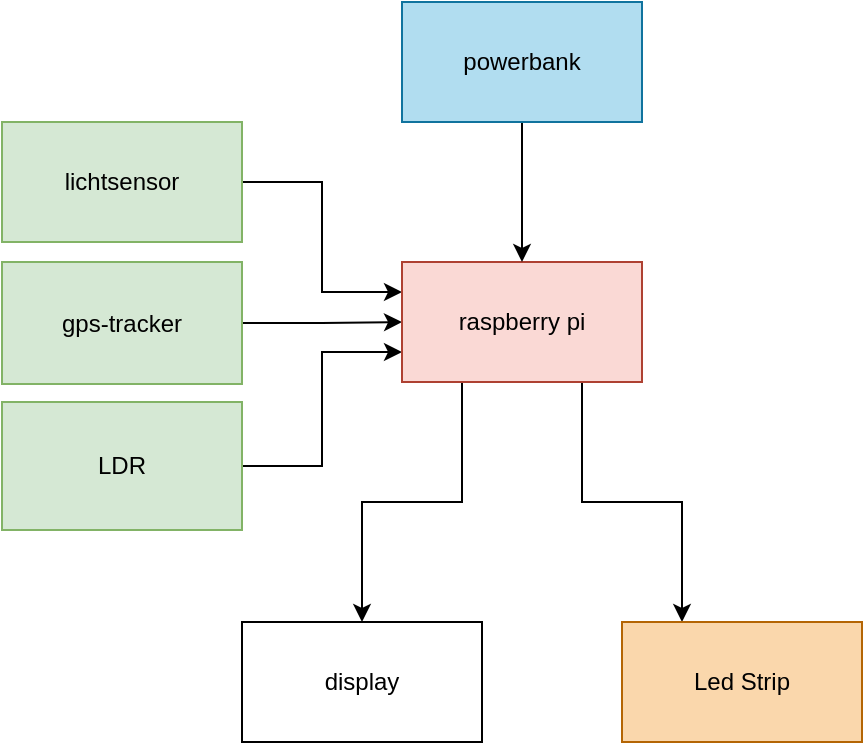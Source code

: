 <mxfile version="24.0.7" type="github">
  <diagram name="Page-1" id="3M2g6mpsW4M-iR9wKU9I">
    <mxGraphModel dx="840" dy="446" grid="1" gridSize="10" guides="1" tooltips="1" connect="1" arrows="1" fold="1" page="1" pageScale="1" pageWidth="850" pageHeight="1100" math="0" shadow="0">
      <root>
        <mxCell id="0" />
        <mxCell id="1" parent="0" />
        <mxCell id="A690qH1EivIOTY7kDMTp-12" style="edgeStyle=orthogonalEdgeStyle;rounded=0;orthogonalLoop=1;jettySize=auto;html=1;entryX=0;entryY=0.25;entryDx=0;entryDy=0;" parent="1" source="A690qH1EivIOTY7kDMTp-1" target="A690qH1EivIOTY7kDMTp-5" edge="1">
          <mxGeometry relative="1" as="geometry" />
        </mxCell>
        <mxCell id="A690qH1EivIOTY7kDMTp-1" value="&lt;div&gt;lichtsensor&lt;/div&gt;" style="rounded=0;whiteSpace=wrap;html=1;fillColor=#d5e8d4;strokeColor=#82b366;" parent="1" vertex="1">
          <mxGeometry x="260" y="220" width="120" height="60" as="geometry" />
        </mxCell>
        <mxCell id="A690qH1EivIOTY7kDMTp-13" style="edgeStyle=orthogonalEdgeStyle;rounded=0;orthogonalLoop=1;jettySize=auto;html=1;entryX=0;entryY=0.5;entryDx=0;entryDy=0;" parent="1" source="A690qH1EivIOTY7kDMTp-2" target="A690qH1EivIOTY7kDMTp-5" edge="1">
          <mxGeometry relative="1" as="geometry" />
        </mxCell>
        <mxCell id="A690qH1EivIOTY7kDMTp-2" value="&lt;div&gt;gps-tracker&lt;/div&gt;" style="rounded=0;whiteSpace=wrap;html=1;fillColor=#d5e8d4;strokeColor=#82b366;" parent="1" vertex="1">
          <mxGeometry x="260" y="290" width="120" height="61" as="geometry" />
        </mxCell>
        <mxCell id="A690qH1EivIOTY7kDMTp-14" style="edgeStyle=orthogonalEdgeStyle;rounded=0;orthogonalLoop=1;jettySize=auto;html=1;entryX=0;entryY=0.75;entryDx=0;entryDy=0;" parent="1" source="A690qH1EivIOTY7kDMTp-3" target="A690qH1EivIOTY7kDMTp-5" edge="1">
          <mxGeometry relative="1" as="geometry">
            <mxPoint x="450" y="350" as="targetPoint" />
          </mxGeometry>
        </mxCell>
        <mxCell id="A690qH1EivIOTY7kDMTp-3" value="LDR" style="rounded=0;whiteSpace=wrap;html=1;fillColor=#d5e8d4;strokeColor=#82b366;" parent="1" vertex="1">
          <mxGeometry x="260" y="360" width="120" height="64" as="geometry" />
        </mxCell>
        <mxCell id="A690qH1EivIOTY7kDMTp-16" style="edgeStyle=orthogonalEdgeStyle;rounded=0;orthogonalLoop=1;jettySize=auto;html=1;exitX=0.25;exitY=1;exitDx=0;exitDy=0;entryX=0.5;entryY=0;entryDx=0;entryDy=0;" parent="1" source="A690qH1EivIOTY7kDMTp-5" target="A690qH1EivIOTY7kDMTp-9" edge="1">
          <mxGeometry relative="1" as="geometry" />
        </mxCell>
        <mxCell id="A690qH1EivIOTY7kDMTp-17" style="edgeStyle=orthogonalEdgeStyle;rounded=0;orthogonalLoop=1;jettySize=auto;html=1;exitX=0.75;exitY=1;exitDx=0;exitDy=0;entryX=0.25;entryY=0;entryDx=0;entryDy=0;" parent="1" source="A690qH1EivIOTY7kDMTp-5" target="A690qH1EivIOTY7kDMTp-10" edge="1">
          <mxGeometry relative="1" as="geometry" />
        </mxCell>
        <mxCell id="A690qH1EivIOTY7kDMTp-5" value="raspberry pi" style="rounded=0;whiteSpace=wrap;html=1;fillColor=#fad9d5;strokeColor=#ae4132;" parent="1" vertex="1">
          <mxGeometry x="460" y="290" width="120" height="60" as="geometry" />
        </mxCell>
        <mxCell id="A690qH1EivIOTY7kDMTp-21" style="edgeStyle=orthogonalEdgeStyle;rounded=0;orthogonalLoop=1;jettySize=auto;html=1;entryX=0.5;entryY=0;entryDx=0;entryDy=0;" parent="1" source="A690qH1EivIOTY7kDMTp-6" target="A690qH1EivIOTY7kDMTp-5" edge="1">
          <mxGeometry relative="1" as="geometry" />
        </mxCell>
        <mxCell id="A690qH1EivIOTY7kDMTp-6" value="powerbank" style="rounded=0;whiteSpace=wrap;html=1;fillColor=#b1ddf0;strokeColor=#10739e;" parent="1" vertex="1">
          <mxGeometry x="460" y="160" width="120" height="60" as="geometry" />
        </mxCell>
        <mxCell id="A690qH1EivIOTY7kDMTp-9" value="display" style="rounded=0;whiteSpace=wrap;html=1;" parent="1" vertex="1">
          <mxGeometry x="380" y="470" width="120" height="60" as="geometry" />
        </mxCell>
        <mxCell id="A690qH1EivIOTY7kDMTp-10" value="Led Strip" style="rounded=0;whiteSpace=wrap;html=1;fillColor=#fad7ac;strokeColor=#b46504;" parent="1" vertex="1">
          <mxGeometry x="570" y="470" width="120" height="60" as="geometry" />
        </mxCell>
      </root>
    </mxGraphModel>
  </diagram>
</mxfile>
